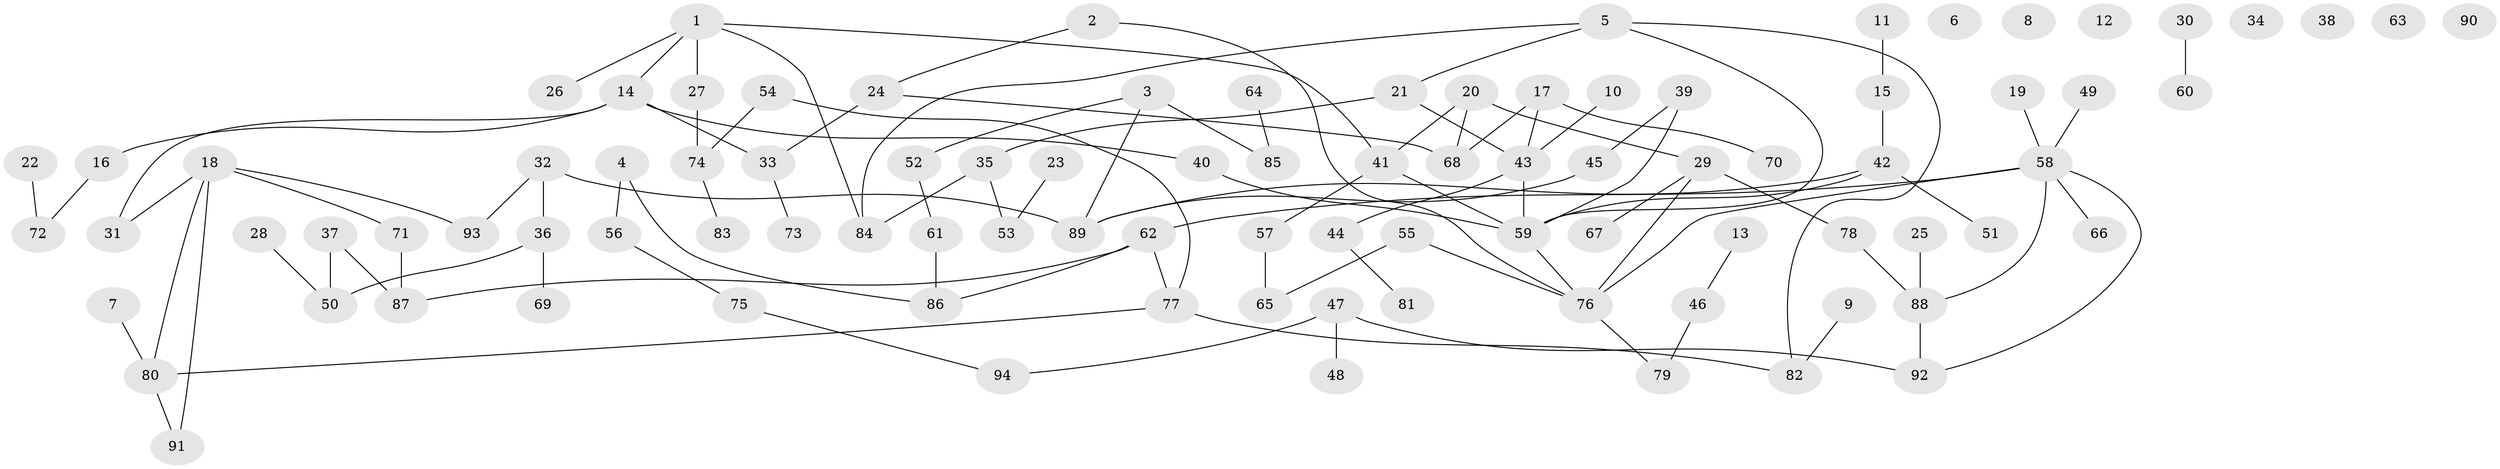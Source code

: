 // Generated by graph-tools (version 1.1) at 2025/49/03/09/25 03:49:07]
// undirected, 94 vertices, 106 edges
graph export_dot {
graph [start="1"]
  node [color=gray90,style=filled];
  1;
  2;
  3;
  4;
  5;
  6;
  7;
  8;
  9;
  10;
  11;
  12;
  13;
  14;
  15;
  16;
  17;
  18;
  19;
  20;
  21;
  22;
  23;
  24;
  25;
  26;
  27;
  28;
  29;
  30;
  31;
  32;
  33;
  34;
  35;
  36;
  37;
  38;
  39;
  40;
  41;
  42;
  43;
  44;
  45;
  46;
  47;
  48;
  49;
  50;
  51;
  52;
  53;
  54;
  55;
  56;
  57;
  58;
  59;
  60;
  61;
  62;
  63;
  64;
  65;
  66;
  67;
  68;
  69;
  70;
  71;
  72;
  73;
  74;
  75;
  76;
  77;
  78;
  79;
  80;
  81;
  82;
  83;
  84;
  85;
  86;
  87;
  88;
  89;
  90;
  91;
  92;
  93;
  94;
  1 -- 14;
  1 -- 26;
  1 -- 27;
  1 -- 41;
  1 -- 84;
  2 -- 24;
  2 -- 76;
  3 -- 52;
  3 -- 85;
  3 -- 89;
  4 -- 56;
  4 -- 86;
  5 -- 21;
  5 -- 59;
  5 -- 82;
  5 -- 84;
  7 -- 80;
  9 -- 82;
  10 -- 43;
  11 -- 15;
  13 -- 46;
  14 -- 16;
  14 -- 31;
  14 -- 33;
  14 -- 40;
  15 -- 42;
  16 -- 72;
  17 -- 43;
  17 -- 68;
  17 -- 70;
  18 -- 31;
  18 -- 71;
  18 -- 80;
  18 -- 91;
  18 -- 93;
  19 -- 58;
  20 -- 29;
  20 -- 41;
  20 -- 68;
  21 -- 35;
  21 -- 43;
  22 -- 72;
  23 -- 53;
  24 -- 33;
  24 -- 68;
  25 -- 88;
  27 -- 74;
  28 -- 50;
  29 -- 67;
  29 -- 76;
  29 -- 78;
  30 -- 60;
  32 -- 36;
  32 -- 89;
  32 -- 93;
  33 -- 73;
  35 -- 53;
  35 -- 84;
  36 -- 50;
  36 -- 69;
  37 -- 50;
  37 -- 87;
  39 -- 45;
  39 -- 59;
  40 -- 59;
  41 -- 57;
  41 -- 59;
  42 -- 51;
  42 -- 59;
  42 -- 89;
  43 -- 44;
  43 -- 59;
  44 -- 81;
  45 -- 89;
  46 -- 79;
  47 -- 48;
  47 -- 92;
  47 -- 94;
  49 -- 58;
  52 -- 61;
  54 -- 74;
  54 -- 77;
  55 -- 65;
  55 -- 76;
  56 -- 75;
  57 -- 65;
  58 -- 62;
  58 -- 66;
  58 -- 76;
  58 -- 88;
  58 -- 92;
  59 -- 76;
  61 -- 86;
  62 -- 77;
  62 -- 86;
  62 -- 87;
  64 -- 85;
  71 -- 87;
  74 -- 83;
  75 -- 94;
  76 -- 79;
  77 -- 80;
  77 -- 82;
  78 -- 88;
  80 -- 91;
  88 -- 92;
}
